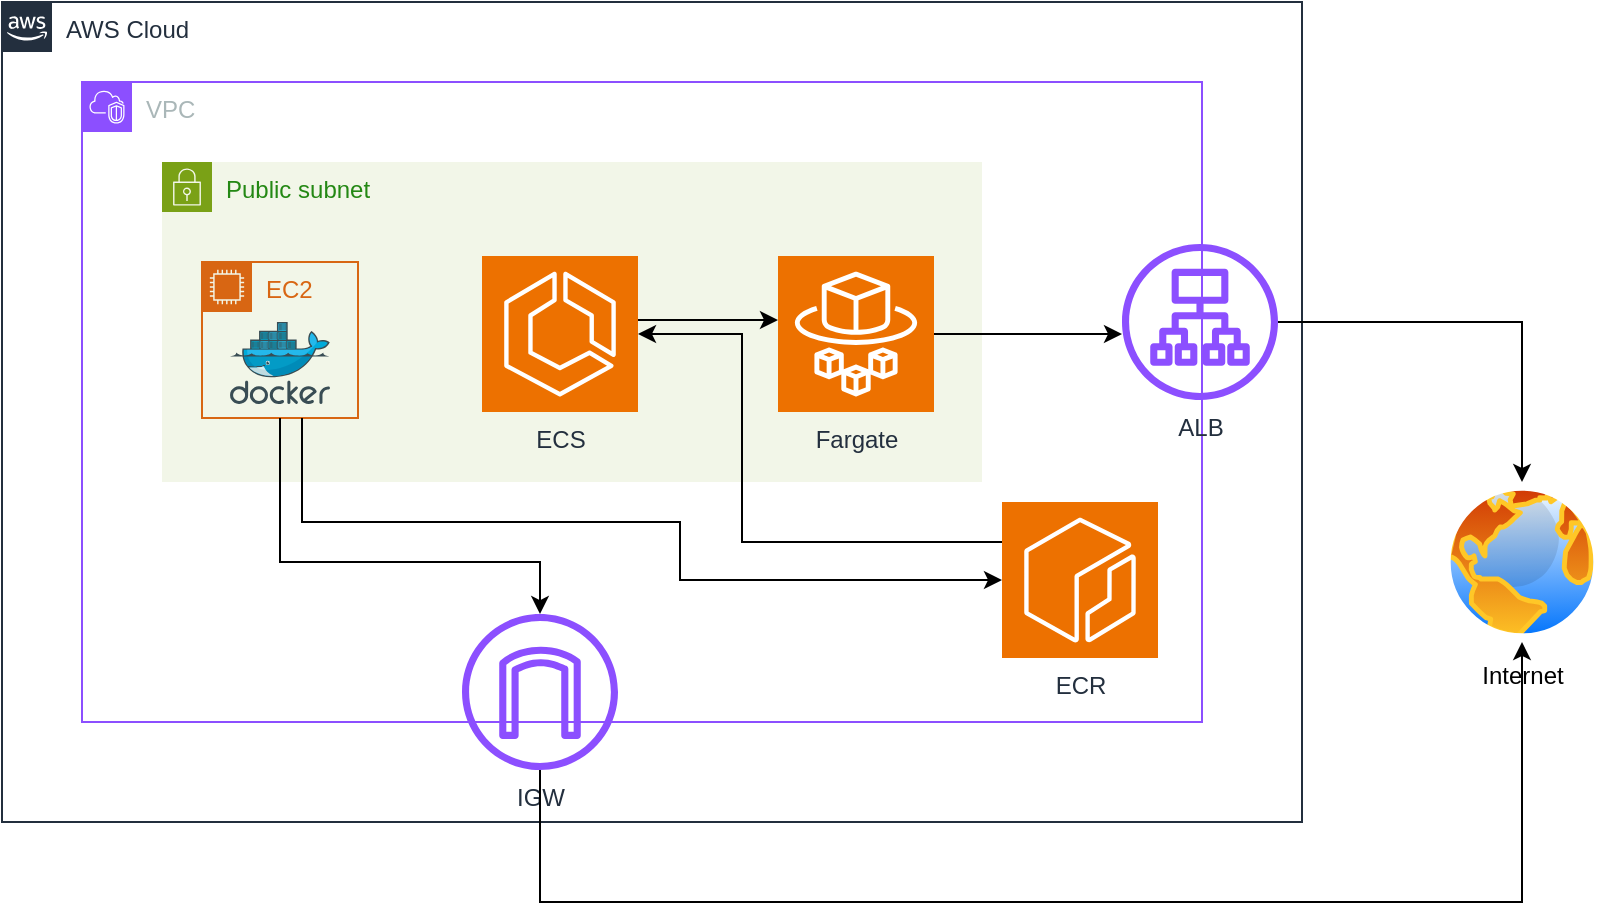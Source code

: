 <mxfile version="24.2.3" type="device">
  <diagram name="Page-1" id="KoU6NMdeNbAMMxHYyKNO">
    <mxGraphModel dx="1122" dy="642" grid="1" gridSize="10" guides="1" tooltips="1" connect="1" arrows="1" fold="1" page="1" pageScale="1" pageWidth="1169" pageHeight="827" math="0" shadow="0">
      <root>
        <mxCell id="0" />
        <mxCell id="1" parent="0" />
        <mxCell id="W8fF3aFd5IMXkh9MD7HP-8" value="Public subnet" style="points=[[0,0],[0.25,0],[0.5,0],[0.75,0],[1,0],[1,0.25],[1,0.5],[1,0.75],[1,1],[0.75,1],[0.5,1],[0.25,1],[0,1],[0,0.75],[0,0.5],[0,0.25]];outlineConnect=0;gradientColor=none;html=1;whiteSpace=wrap;fontSize=12;fontStyle=0;container=1;pointerEvents=0;collapsible=0;recursiveResize=0;shape=mxgraph.aws4.group;grIcon=mxgraph.aws4.group_security_group;grStroke=0;strokeColor=#7AA116;fillColor=#F2F6E8;verticalAlign=top;align=left;spacingLeft=30;fontColor=#248814;dashed=0;" vertex="1" parent="1">
          <mxGeometry x="240" y="360" width="410" height="160" as="geometry" />
        </mxCell>
        <mxCell id="W8fF3aFd5IMXkh9MD7HP-1" value="EC2" style="points=[[0,0],[0.25,0],[0.5,0],[0.75,0],[1,0],[1,0.25],[1,0.5],[1,0.75],[1,1],[0.75,1],[0.5,1],[0.25,1],[0,1],[0,0.75],[0,0.5],[0,0.25]];outlineConnect=0;gradientColor=none;html=1;whiteSpace=wrap;fontSize=12;fontStyle=0;container=1;pointerEvents=0;collapsible=0;recursiveResize=0;shape=mxgraph.aws4.group;grIcon=mxgraph.aws4.group_ec2_instance_contents;strokeColor=#D86613;fillColor=none;verticalAlign=top;align=left;spacingLeft=30;fontColor=#D86613;dashed=0;" vertex="1" parent="W8fF3aFd5IMXkh9MD7HP-8">
          <mxGeometry x="20" y="50" width="78" height="78" as="geometry" />
        </mxCell>
        <mxCell id="W8fF3aFd5IMXkh9MD7HP-2" value="" style="image;sketch=0;aspect=fixed;html=1;points=[];align=center;fontSize=12;image=img/lib/mscae/Docker.svg;" vertex="1" parent="W8fF3aFd5IMXkh9MD7HP-1">
          <mxGeometry x="14" y="30" width="50" height="41" as="geometry" />
        </mxCell>
        <mxCell id="W8fF3aFd5IMXkh9MD7HP-20" style="edgeStyle=orthogonalEdgeStyle;rounded=0;orthogonalLoop=1;jettySize=auto;html=1;" edge="1" parent="W8fF3aFd5IMXkh9MD7HP-8">
          <mxGeometry relative="1" as="geometry">
            <mxPoint x="238" y="79.0" as="sourcePoint" />
            <mxPoint x="308" y="79.0" as="targetPoint" />
            <Array as="points">
              <mxPoint x="280" y="79" />
              <mxPoint x="280" y="79" />
            </Array>
          </mxGeometry>
        </mxCell>
        <mxCell id="W8fF3aFd5IMXkh9MD7HP-5" value="ECS" style="sketch=0;points=[[0,0,0],[0.25,0,0],[0.5,0,0],[0.75,0,0],[1,0,0],[0,1,0],[0.25,1,0],[0.5,1,0],[0.75,1,0],[1,1,0],[0,0.25,0],[0,0.5,0],[0,0.75,0],[1,0.25,0],[1,0.5,0],[1,0.75,0]];outlineConnect=0;fontColor=#232F3E;fillColor=#ED7100;strokeColor=#ffffff;dashed=0;verticalLabelPosition=bottom;verticalAlign=top;align=center;html=1;fontSize=12;fontStyle=0;aspect=fixed;shape=mxgraph.aws4.resourceIcon;resIcon=mxgraph.aws4.ecs;" vertex="1" parent="W8fF3aFd5IMXkh9MD7HP-8">
          <mxGeometry x="160" y="47" width="78" height="78" as="geometry" />
        </mxCell>
        <mxCell id="W8fF3aFd5IMXkh9MD7HP-6" value="Fargate" style="sketch=0;points=[[0,0,0],[0.25,0,0],[0.5,0,0],[0.75,0,0],[1,0,0],[0,1,0],[0.25,1,0],[0.5,1,0],[0.75,1,0],[1,1,0],[0,0.25,0],[0,0.5,0],[0,0.75,0],[1,0.25,0],[1,0.5,0],[1,0.75,0]];outlineConnect=0;fontColor=#232F3E;fillColor=#ED7100;strokeColor=#ffffff;dashed=0;verticalLabelPosition=bottom;verticalAlign=top;align=center;html=1;fontSize=12;fontStyle=0;aspect=fixed;shape=mxgraph.aws4.resourceIcon;resIcon=mxgraph.aws4.fargate;" vertex="1" parent="W8fF3aFd5IMXkh9MD7HP-8">
          <mxGeometry x="308" y="47" width="78" height="78" as="geometry" />
        </mxCell>
        <mxCell id="W8fF3aFd5IMXkh9MD7HP-10" value="VPC" style="points=[[0,0],[0.25,0],[0.5,0],[0.75,0],[1,0],[1,0.25],[1,0.5],[1,0.75],[1,1],[0.75,1],[0.5,1],[0.25,1],[0,1],[0,0.75],[0,0.5],[0,0.25]];outlineConnect=0;gradientColor=none;html=1;whiteSpace=wrap;fontSize=12;fontStyle=0;container=1;pointerEvents=0;collapsible=0;recursiveResize=0;shape=mxgraph.aws4.group;grIcon=mxgraph.aws4.group_vpc2;strokeColor=#8C4FFF;fillColor=none;verticalAlign=top;align=left;spacingLeft=30;fontColor=#AAB7B8;dashed=0;" vertex="1" parent="1">
          <mxGeometry x="200" y="320" width="560" height="320" as="geometry" />
        </mxCell>
        <mxCell id="W8fF3aFd5IMXkh9MD7HP-7" value="ALB" style="sketch=0;outlineConnect=0;fontColor=#232F3E;gradientColor=none;fillColor=#8C4FFF;strokeColor=none;dashed=0;verticalLabelPosition=bottom;verticalAlign=top;align=center;html=1;fontSize=12;fontStyle=0;aspect=fixed;pointerEvents=1;shape=mxgraph.aws4.application_load_balancer;" vertex="1" parent="W8fF3aFd5IMXkh9MD7HP-10">
          <mxGeometry x="520" y="81" width="78" height="78" as="geometry" />
        </mxCell>
        <mxCell id="W8fF3aFd5IMXkh9MD7HP-3" value="ECR" style="sketch=0;points=[[0,0,0],[0.25,0,0],[0.5,0,0],[0.75,0,0],[1,0,0],[0,1,0],[0.25,1,0],[0.5,1,0],[0.75,1,0],[1,1,0],[0,0.25,0],[0,0.5,0],[0,0.75,0],[1,0.25,0],[1,0.5,0],[1,0.75,0]];outlineConnect=0;fontColor=#232F3E;fillColor=#ED7100;strokeColor=#ffffff;dashed=0;verticalLabelPosition=bottom;verticalAlign=top;align=center;html=1;fontSize=12;fontStyle=0;aspect=fixed;shape=mxgraph.aws4.resourceIcon;resIcon=mxgraph.aws4.ecr;" vertex="1" parent="W8fF3aFd5IMXkh9MD7HP-10">
          <mxGeometry x="460" y="210" width="78" height="78" as="geometry" />
        </mxCell>
        <mxCell id="W8fF3aFd5IMXkh9MD7HP-11" value="AWS Cloud" style="points=[[0,0],[0.25,0],[0.5,0],[0.75,0],[1,0],[1,0.25],[1,0.5],[1,0.75],[1,1],[0.75,1],[0.5,1],[0.25,1],[0,1],[0,0.75],[0,0.5],[0,0.25]];outlineConnect=0;gradientColor=none;html=1;whiteSpace=wrap;fontSize=12;fontStyle=0;container=1;pointerEvents=0;collapsible=0;recursiveResize=0;shape=mxgraph.aws4.group;grIcon=mxgraph.aws4.group_aws_cloud_alt;strokeColor=#232F3E;fillColor=none;verticalAlign=top;align=left;spacingLeft=30;fontColor=#232F3E;dashed=0;" vertex="1" parent="1">
          <mxGeometry x="160" y="280" width="650" height="410" as="geometry" />
        </mxCell>
        <mxCell id="W8fF3aFd5IMXkh9MD7HP-12" value="IGW" style="sketch=0;outlineConnect=0;fontColor=#232F3E;gradientColor=none;fillColor=#8C4FFF;strokeColor=none;dashed=0;verticalLabelPosition=bottom;verticalAlign=top;align=center;html=1;fontSize=12;fontStyle=0;aspect=fixed;pointerEvents=1;shape=mxgraph.aws4.internet_gateway;" vertex="1" parent="W8fF3aFd5IMXkh9MD7HP-11">
          <mxGeometry x="230" y="306" width="78" height="78" as="geometry" />
        </mxCell>
        <mxCell id="W8fF3aFd5IMXkh9MD7HP-13" value="Internet" style="image;aspect=fixed;perimeter=ellipsePerimeter;html=1;align=center;shadow=0;dashed=0;spacingTop=3;image=img/lib/active_directory/internet_globe.svg;" vertex="1" parent="1">
          <mxGeometry x="880" y="520" width="80" height="80" as="geometry" />
        </mxCell>
        <mxCell id="W8fF3aFd5IMXkh9MD7HP-14" style="edgeStyle=orthogonalEdgeStyle;rounded=0;orthogonalLoop=1;jettySize=auto;html=1;entryX=0.5;entryY=0;entryDx=0;entryDy=0;" edge="1" parent="1" source="W8fF3aFd5IMXkh9MD7HP-7" target="W8fF3aFd5IMXkh9MD7HP-13">
          <mxGeometry relative="1" as="geometry" />
        </mxCell>
        <mxCell id="W8fF3aFd5IMXkh9MD7HP-15" style="edgeStyle=orthogonalEdgeStyle;rounded=0;orthogonalLoop=1;jettySize=auto;html=1;entryX=0.5;entryY=1;entryDx=0;entryDy=0;" edge="1" parent="1" source="W8fF3aFd5IMXkh9MD7HP-12" target="W8fF3aFd5IMXkh9MD7HP-13">
          <mxGeometry relative="1" as="geometry">
            <mxPoint x="850" y="660" as="targetPoint" />
            <Array as="points">
              <mxPoint x="429" y="730" />
              <mxPoint x="920" y="730" />
            </Array>
          </mxGeometry>
        </mxCell>
        <mxCell id="W8fF3aFd5IMXkh9MD7HP-17" style="edgeStyle=orthogonalEdgeStyle;rounded=0;orthogonalLoop=1;jettySize=auto;html=1;" edge="1" parent="1" source="W8fF3aFd5IMXkh9MD7HP-1" target="W8fF3aFd5IMXkh9MD7HP-12">
          <mxGeometry relative="1" as="geometry">
            <Array as="points">
              <mxPoint x="299" y="560" />
              <mxPoint x="429" y="560" />
            </Array>
          </mxGeometry>
        </mxCell>
        <mxCell id="W8fF3aFd5IMXkh9MD7HP-18" style="edgeStyle=orthogonalEdgeStyle;rounded=0;orthogonalLoop=1;jettySize=auto;html=1;entryX=0;entryY=0.5;entryDx=0;entryDy=0;entryPerimeter=0;" edge="1" parent="1" source="W8fF3aFd5IMXkh9MD7HP-1" target="W8fF3aFd5IMXkh9MD7HP-3">
          <mxGeometry relative="1" as="geometry">
            <Array as="points">
              <mxPoint x="310" y="540" />
              <mxPoint x="499" y="540" />
              <mxPoint x="499" y="569" />
            </Array>
          </mxGeometry>
        </mxCell>
        <mxCell id="W8fF3aFd5IMXkh9MD7HP-21" style="edgeStyle=orthogonalEdgeStyle;rounded=0;orthogonalLoop=1;jettySize=auto;html=1;entryX=1;entryY=0.5;entryDx=0;entryDy=0;entryPerimeter=0;" edge="1" parent="1" source="W8fF3aFd5IMXkh9MD7HP-3" target="W8fF3aFd5IMXkh9MD7HP-5">
          <mxGeometry relative="1" as="geometry">
            <Array as="points">
              <mxPoint x="530" y="550" />
              <mxPoint x="530" y="446" />
            </Array>
          </mxGeometry>
        </mxCell>
        <mxCell id="W8fF3aFd5IMXkh9MD7HP-22" style="edgeStyle=orthogonalEdgeStyle;rounded=0;orthogonalLoop=1;jettySize=auto;html=1;" edge="1" parent="1" source="W8fF3aFd5IMXkh9MD7HP-6" target="W8fF3aFd5IMXkh9MD7HP-7">
          <mxGeometry relative="1" as="geometry">
            <Array as="points">
              <mxPoint x="700" y="446" />
              <mxPoint x="700" y="446" />
            </Array>
          </mxGeometry>
        </mxCell>
      </root>
    </mxGraphModel>
  </diagram>
</mxfile>
